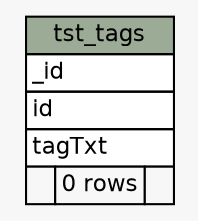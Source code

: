 // dot 2.26.3 on Linux 3.11.0-12-generic
// SchemaSpy rev 590
digraph "tst_tags" {
  graph [
    rankdir="RL"
    bgcolor="#f7f7f7"
    nodesep="0.18"
    ranksep="0.46"
    fontname="Helvetica"
    fontsize="11"
  ];
  node [
    fontname="Helvetica"
    fontsize="11"
    shape="plaintext"
  ];
  edge [
    arrowsize="0.8"
  ];
  "tst_tags" [
    label=<
    <TABLE BORDER="0" CELLBORDER="1" CELLSPACING="0" BGCOLOR="#ffffff">
      <TR><TD COLSPAN="3" BGCOLOR="#9bab96" ALIGN="CENTER">tst_tags</TD></TR>
      <TR><TD PORT="_id" COLSPAN="3" ALIGN="LEFT">_id</TD></TR>
      <TR><TD PORT="id" COLSPAN="3" ALIGN="LEFT">id</TD></TR>
      <TR><TD PORT="tagTxt" COLSPAN="3" ALIGN="LEFT">tagTxt</TD></TR>
      <TR><TD ALIGN="LEFT" BGCOLOR="#f7f7f7">  </TD><TD ALIGN="RIGHT" BGCOLOR="#f7f7f7">0 rows</TD><TD ALIGN="RIGHT" BGCOLOR="#f7f7f7">  </TD></TR>
    </TABLE>>
    URL="tables/tst_tags.html"
    tooltip="tst_tags"
  ];
}
